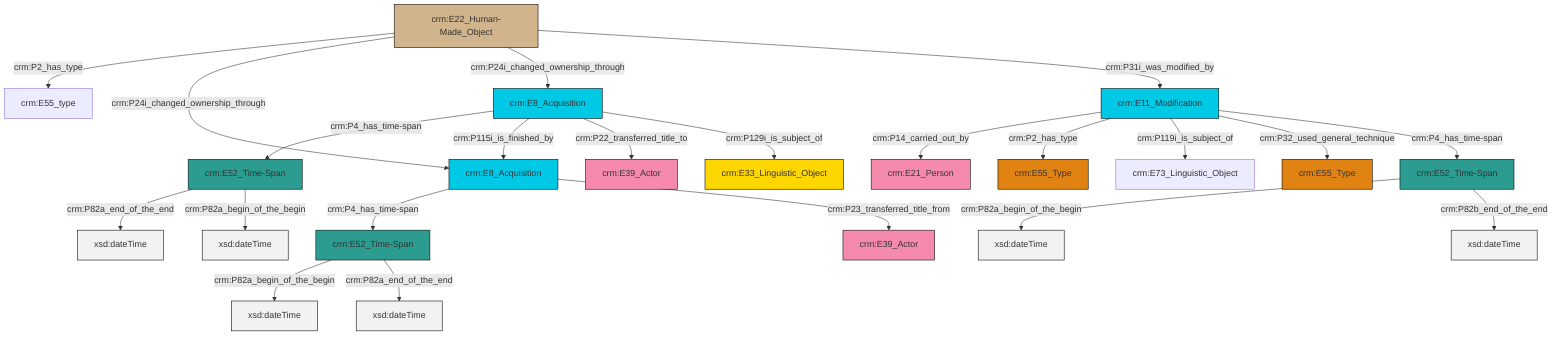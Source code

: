 graph TD
classDef Literal fill:#f2f2f2,stroke:#000000;
classDef CRM_Entity fill:#FFFFFF,stroke:#000000;
classDef Temporal_Entity fill:#00C9E6, stroke:#000000;
classDef Type fill:#E18312, stroke:#000000;
classDef Time-Span fill:#2C9C91, stroke:#000000;
classDef Appellation fill:#FFEB7F, stroke:#000000;
classDef Place fill:#008836, stroke:#000000;
classDef Persistent_Item fill:#B266B2, stroke:#000000;
classDef Conceptual_Object fill:#FFD700, stroke:#000000;
classDef Physical_Thing fill:#D2B48C, stroke:#000000;
classDef Actor fill:#f58aad, stroke:#000000;
classDef PC_Classes fill:#4ce600, stroke:#000000;
classDef Multi fill:#cccccc,stroke:#000000;

8["crm:E52_Time-Span"]:::Time-Span -->|crm:P82a_begin_of_the_begin| 9[xsd:dateTime]:::Literal
2["crm:E11_Modification"]:::Temporal_Entity -->|crm:P14_carried_out_by| 10["crm:E21_Person"]:::Actor
0["crm:E22_Human-Made_Object"]:::Physical_Thing -->|crm:P2_has_type| 4["crm:E55_type"]:::Default
15["crm:E52_Time-Span"]:::Time-Span -->|crm:P82a_begin_of_the_begin| 16[xsd:dateTime]:::Literal
15["crm:E52_Time-Span"]:::Time-Span -->|crm:P82b_end_of_the_end| 18[xsd:dateTime]:::Literal
8["crm:E52_Time-Span"]:::Time-Span -->|crm:P82a_end_of_the_end| 19[xsd:dateTime]:::Literal
11["crm:E52_Time-Span"]:::Time-Span -->|crm:P82a_end_of_the_end| 20[xsd:dateTime]:::Literal
0["crm:E22_Human-Made_Object"]:::Physical_Thing -->|crm:P24i_changed_ownership_through| 21["crm:E8_Acquisition"]:::Temporal_Entity
2["crm:E11_Modification"]:::Temporal_Entity -->|crm:P2_has_type| 13["crm:E55_Type"]:::Type
6["crm:E8_Acquisition"]:::Temporal_Entity -->|crm:P4_has_time-span| 11["crm:E52_Time-Span"]:::Time-Span
0["crm:E22_Human-Made_Object"]:::Physical_Thing -->|crm:P24i_changed_ownership_through| 6["crm:E8_Acquisition"]:::Temporal_Entity
6["crm:E8_Acquisition"]:::Temporal_Entity -->|crm:P115i_is_finished_by| 21["crm:E8_Acquisition"]:::Temporal_Entity
0["crm:E22_Human-Made_Object"]:::Physical_Thing -->|crm:P31i_was_modified_by| 2["crm:E11_Modification"]:::Temporal_Entity
21["crm:E8_Acquisition"]:::Temporal_Entity -->|crm:P4_has_time-span| 8["crm:E52_Time-Span"]:::Time-Span
11["crm:E52_Time-Span"]:::Time-Span -->|crm:P82a_begin_of_the_begin| 24[xsd:dateTime]:::Literal
2["crm:E11_Modification"]:::Temporal_Entity -->|crm:P119i_is_subject_of| 27["crm:E73_Linguistic_Object"]:::Default
2["crm:E11_Modification"]:::Temporal_Entity -->|crm:P32_used_general_technique| 28["crm:E55_Type"]:::Type
6["crm:E8_Acquisition"]:::Temporal_Entity -->|crm:P22_transferred_title_to| 29["crm:E39_Actor"]:::Actor
21["crm:E8_Acquisition"]:::Temporal_Entity -->|crm:P23_transferred_title_from| 22["crm:E39_Actor"]:::Actor
6["crm:E8_Acquisition"]:::Temporal_Entity -->|crm:P129i_is_subject_of| 25["crm:E33_Linguistic_Object"]:::Conceptual_Object
2["crm:E11_Modification"]:::Temporal_Entity -->|crm:P4_has_time-span| 15["crm:E52_Time-Span"]:::Time-Span